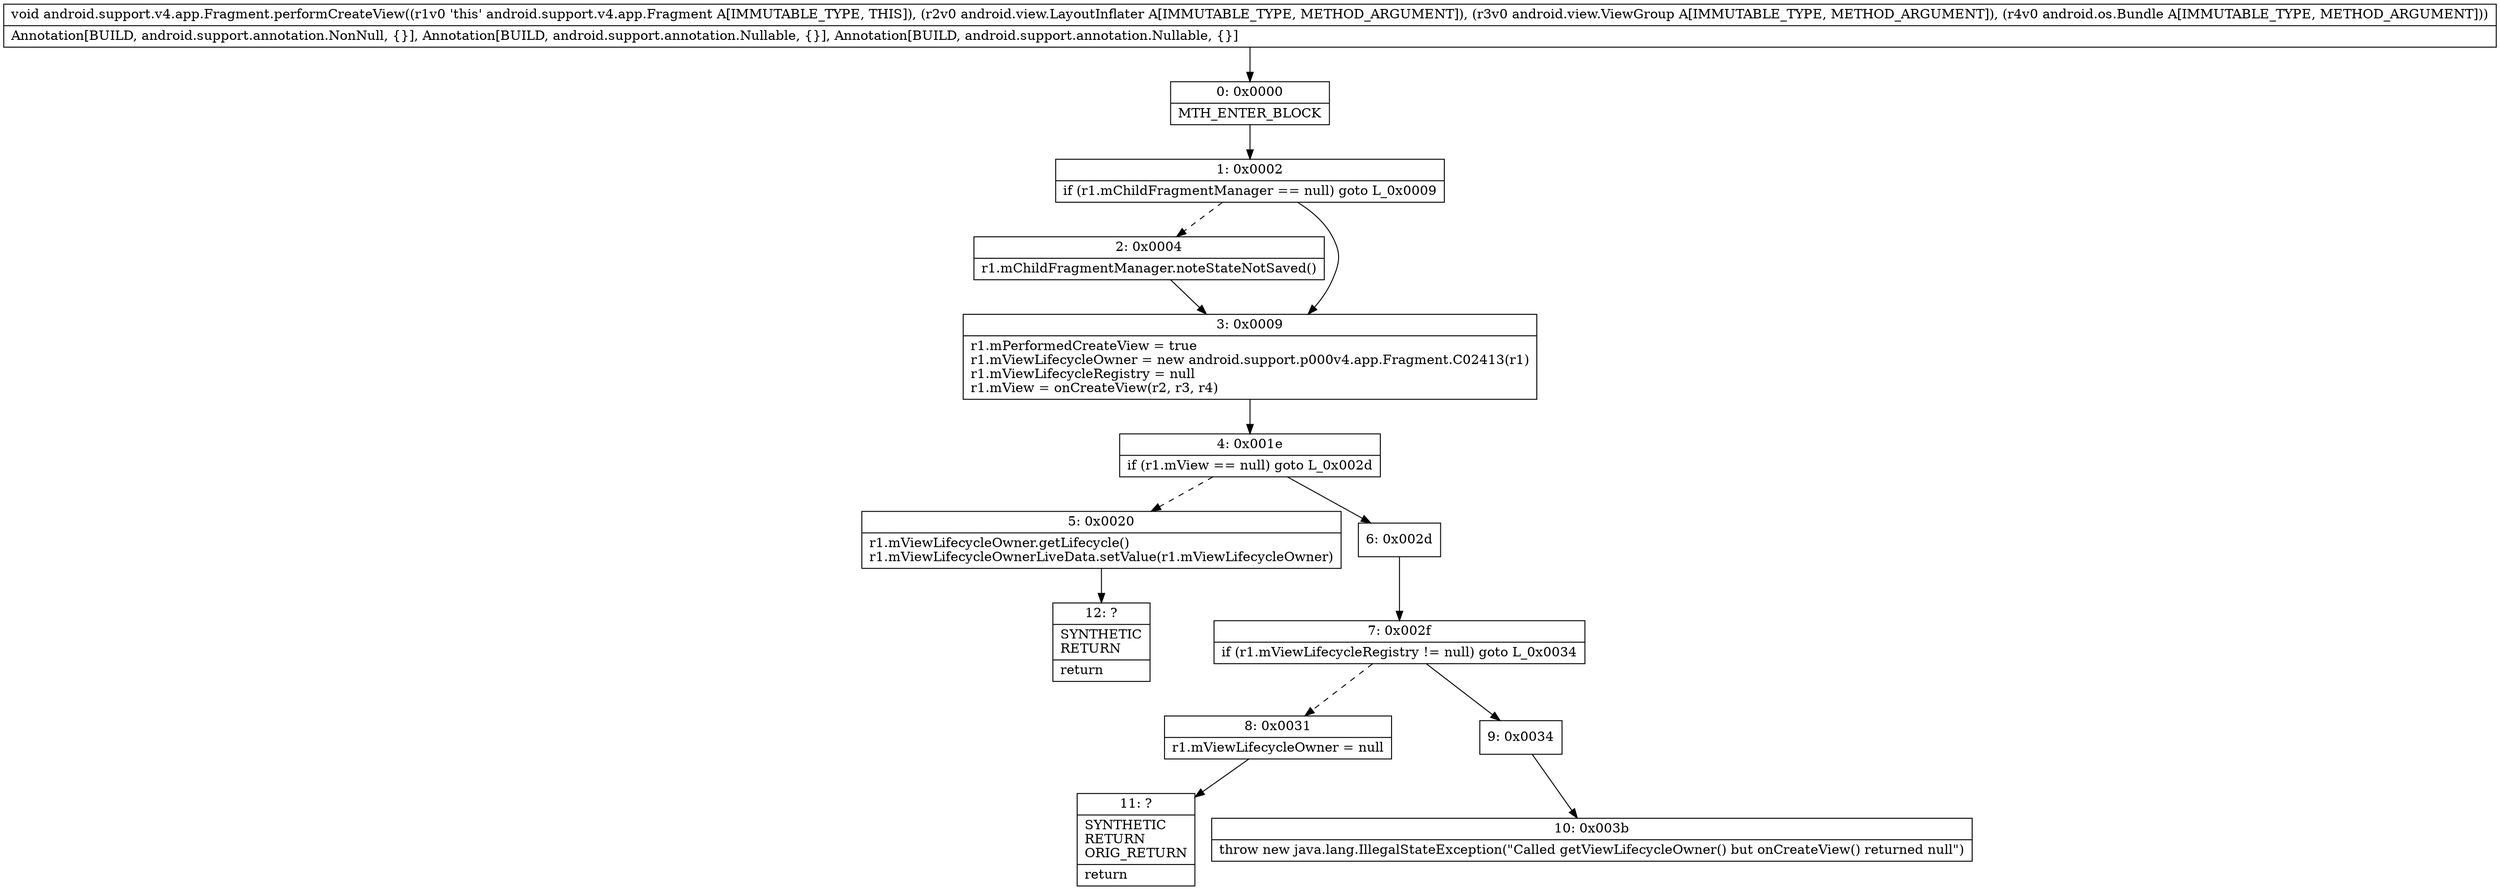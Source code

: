 digraph "CFG forandroid.support.v4.app.Fragment.performCreateView(Landroid\/view\/LayoutInflater;Landroid\/view\/ViewGroup;Landroid\/os\/Bundle;)V" {
Node_0 [shape=record,label="{0\:\ 0x0000|MTH_ENTER_BLOCK\l}"];
Node_1 [shape=record,label="{1\:\ 0x0002|if (r1.mChildFragmentManager == null) goto L_0x0009\l}"];
Node_2 [shape=record,label="{2\:\ 0x0004|r1.mChildFragmentManager.noteStateNotSaved()\l}"];
Node_3 [shape=record,label="{3\:\ 0x0009|r1.mPerformedCreateView = true\lr1.mViewLifecycleOwner = new android.support.p000v4.app.Fragment.C02413(r1)\lr1.mViewLifecycleRegistry = null\lr1.mView = onCreateView(r2, r3, r4)\l}"];
Node_4 [shape=record,label="{4\:\ 0x001e|if (r1.mView == null) goto L_0x002d\l}"];
Node_5 [shape=record,label="{5\:\ 0x0020|r1.mViewLifecycleOwner.getLifecycle()\lr1.mViewLifecycleOwnerLiveData.setValue(r1.mViewLifecycleOwner)\l}"];
Node_6 [shape=record,label="{6\:\ 0x002d}"];
Node_7 [shape=record,label="{7\:\ 0x002f|if (r1.mViewLifecycleRegistry != null) goto L_0x0034\l}"];
Node_8 [shape=record,label="{8\:\ 0x0031|r1.mViewLifecycleOwner = null\l}"];
Node_9 [shape=record,label="{9\:\ 0x0034}"];
Node_10 [shape=record,label="{10\:\ 0x003b|throw new java.lang.IllegalStateException(\"Called getViewLifecycleOwner() but onCreateView() returned null\")\l}"];
Node_11 [shape=record,label="{11\:\ ?|SYNTHETIC\lRETURN\lORIG_RETURN\l|return\l}"];
Node_12 [shape=record,label="{12\:\ ?|SYNTHETIC\lRETURN\l|return\l}"];
MethodNode[shape=record,label="{void android.support.v4.app.Fragment.performCreateView((r1v0 'this' android.support.v4.app.Fragment A[IMMUTABLE_TYPE, THIS]), (r2v0 android.view.LayoutInflater A[IMMUTABLE_TYPE, METHOD_ARGUMENT]), (r3v0 android.view.ViewGroup A[IMMUTABLE_TYPE, METHOD_ARGUMENT]), (r4v0 android.os.Bundle A[IMMUTABLE_TYPE, METHOD_ARGUMENT]))  | Annotation[BUILD, android.support.annotation.NonNull, \{\}], Annotation[BUILD, android.support.annotation.Nullable, \{\}], Annotation[BUILD, android.support.annotation.Nullable, \{\}]\l}"];
MethodNode -> Node_0;
Node_0 -> Node_1;
Node_1 -> Node_2[style=dashed];
Node_1 -> Node_3;
Node_2 -> Node_3;
Node_3 -> Node_4;
Node_4 -> Node_5[style=dashed];
Node_4 -> Node_6;
Node_5 -> Node_12;
Node_6 -> Node_7;
Node_7 -> Node_8[style=dashed];
Node_7 -> Node_9;
Node_8 -> Node_11;
Node_9 -> Node_10;
}

